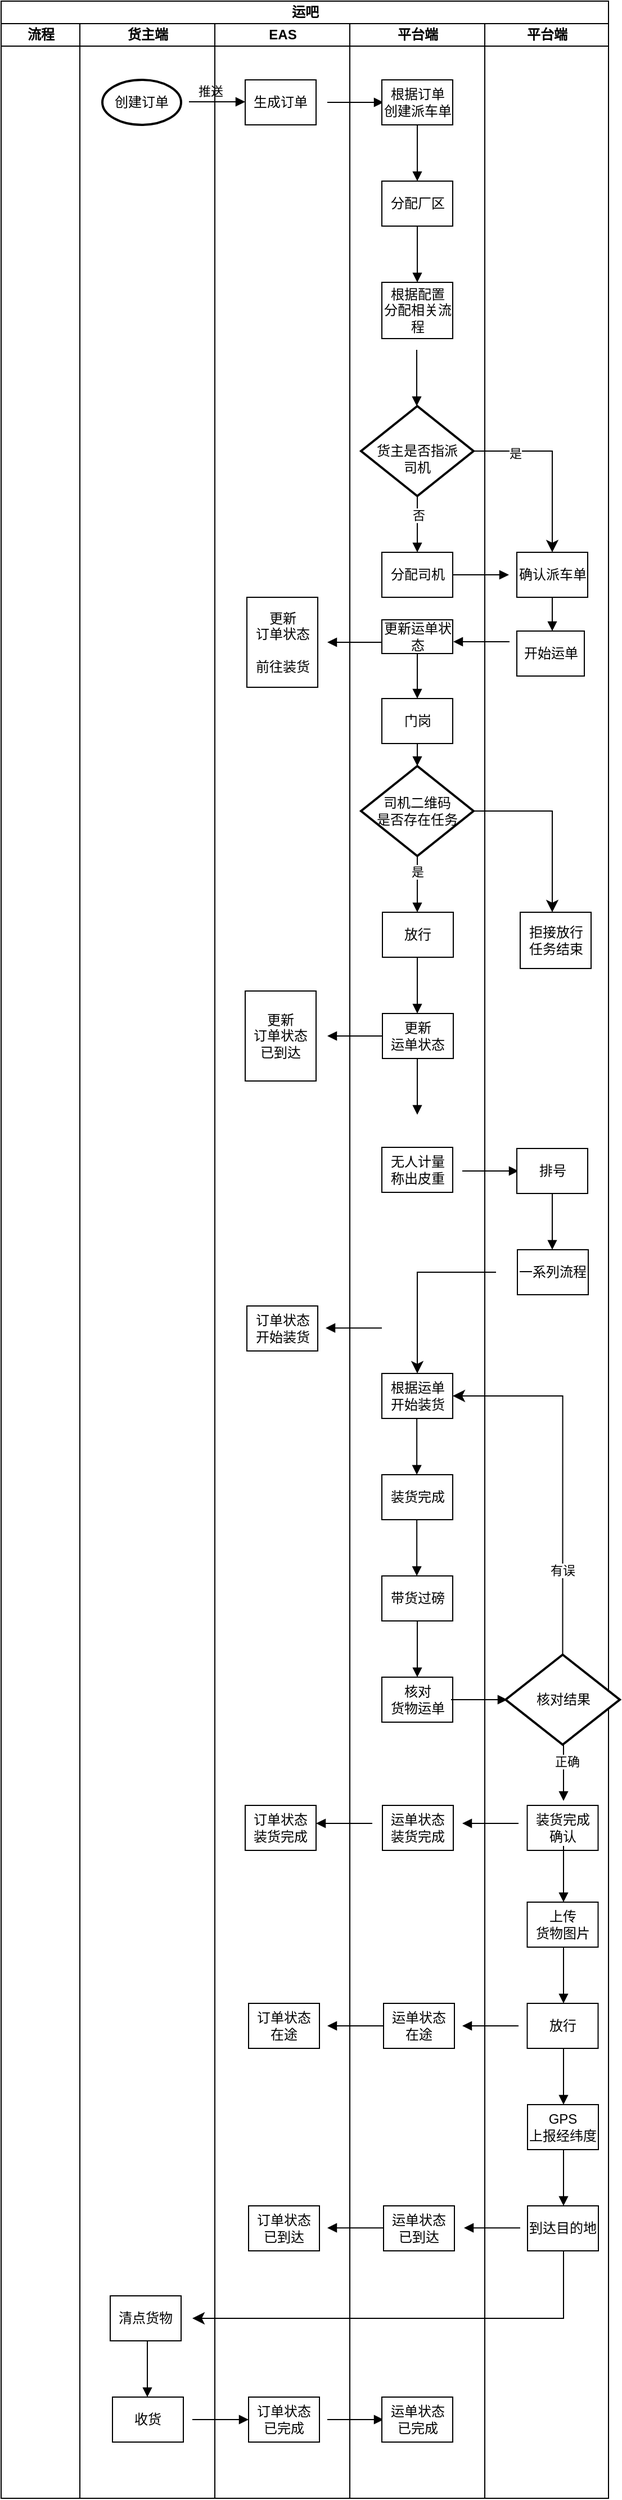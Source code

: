 <mxfile version="24.0.7" type="github">
  <diagram name="第 1 页" id="6Ek5gF5vfbowNyPaFsvs">
    <mxGraphModel dx="1249" dy="580" grid="1" gridSize="10" guides="1" tooltips="1" connect="1" arrows="1" fold="1" page="1" pageScale="1" pageWidth="827" pageHeight="1169" math="0" shadow="0">
      <root>
        <mxCell id="0" />
        <mxCell id="1" parent="0" />
        <mxCell id="_hP6UzmRf8JgqOq1aoif-5" value="运吧" style="swimlane;childLayout=stackLayout;resizeParent=1;resizeParentMax=0;startSize=20;html=1;movable=0;resizable=0;rotatable=0;deletable=0;editable=0;locked=1;connectable=0;" vertex="1" parent="1">
          <mxGeometry x="80" y="150" width="540" height="2220" as="geometry">
            <mxRectangle x="120" y="30" width="60" height="30" as="alternateBounds" />
          </mxGeometry>
        </mxCell>
        <mxCell id="_hP6UzmRf8JgqOq1aoif-16" value="流程" style="swimlane;startSize=20;html=1;" vertex="1" parent="_hP6UzmRf8JgqOq1aoif-5">
          <mxGeometry y="20" width="70" height="2200" as="geometry" />
        </mxCell>
        <mxCell id="_hP6UzmRf8JgqOq1aoif-6" value="货主端" style="swimlane;startSize=20;html=1;" vertex="1" parent="_hP6UzmRf8JgqOq1aoif-5">
          <mxGeometry x="70" y="20" width="120" height="2200" as="geometry" />
        </mxCell>
        <mxCell id="_hP6UzmRf8JgqOq1aoif-17" value="创建订单" style="strokeWidth=2;html=1;shape=mxgraph.flowchart.start_1;whiteSpace=wrap;" vertex="1" parent="_hP6UzmRf8JgqOq1aoif-6">
          <mxGeometry x="20" y="50" width="70" height="40" as="geometry" />
        </mxCell>
        <mxCell id="_hP6UzmRf8JgqOq1aoif-26" value="" style="html=1;verticalAlign=bottom;endArrow=block;curved=0;rounded=0;" edge="1" parent="_hP6UzmRf8JgqOq1aoif-6">
          <mxGeometry width="80" relative="1" as="geometry">
            <mxPoint x="97" y="69.5" as="sourcePoint" />
            <mxPoint x="147" y="69.5" as="targetPoint" />
          </mxGeometry>
        </mxCell>
        <mxCell id="_hP6UzmRf8JgqOq1aoif-27" value="推送" style="edgeLabel;html=1;align=center;verticalAlign=middle;resizable=0;points=[];" vertex="1" connectable="0" parent="_hP6UzmRf8JgqOq1aoif-26">
          <mxGeometry x="-0.251" y="10" relative="1" as="geometry">
            <mxPoint as="offset" />
          </mxGeometry>
        </mxCell>
        <mxCell id="_hP6UzmRf8JgqOq1aoif-393" value="清点货物" style="whiteSpace=wrap;html=1;" vertex="1" parent="_hP6UzmRf8JgqOq1aoif-6">
          <mxGeometry x="27" y="2020" width="63" height="40" as="geometry" />
        </mxCell>
        <mxCell id="_hP6UzmRf8JgqOq1aoif-394" value="" style="html=1;verticalAlign=bottom;endArrow=block;curved=0;rounded=0;" edge="1" parent="_hP6UzmRf8JgqOq1aoif-6">
          <mxGeometry width="80" relative="1" as="geometry">
            <mxPoint x="60" y="2060" as="sourcePoint" />
            <mxPoint x="60" y="2110" as="targetPoint" />
          </mxGeometry>
        </mxCell>
        <mxCell id="_hP6UzmRf8JgqOq1aoif-395" value="收货" style="whiteSpace=wrap;html=1;" vertex="1" parent="_hP6UzmRf8JgqOq1aoif-6">
          <mxGeometry x="29" y="2110" width="63" height="40" as="geometry" />
        </mxCell>
        <mxCell id="_hP6UzmRf8JgqOq1aoif-396" value="" style="html=1;verticalAlign=bottom;endArrow=block;curved=0;rounded=0;" edge="1" parent="_hP6UzmRf8JgqOq1aoif-6">
          <mxGeometry width="80" relative="1" as="geometry">
            <mxPoint x="100" y="2130" as="sourcePoint" />
            <mxPoint x="150" y="2130" as="targetPoint" />
          </mxGeometry>
        </mxCell>
        <mxCell id="_hP6UzmRf8JgqOq1aoif-7" value="EAS" style="swimlane;startSize=20;html=1;" vertex="1" parent="_hP6UzmRf8JgqOq1aoif-5">
          <mxGeometry x="190" y="20" width="120" height="2200" as="geometry" />
        </mxCell>
        <mxCell id="_hP6UzmRf8JgqOq1aoif-24" value="生成订单" style="whiteSpace=wrap;html=1;" vertex="1" parent="_hP6UzmRf8JgqOq1aoif-7">
          <mxGeometry x="27" y="50" width="63" height="40" as="geometry" />
        </mxCell>
        <mxCell id="_hP6UzmRf8JgqOq1aoif-28" value="" style="html=1;verticalAlign=bottom;endArrow=block;curved=0;rounded=0;" edge="1" parent="_hP6UzmRf8JgqOq1aoif-7">
          <mxGeometry width="80" relative="1" as="geometry">
            <mxPoint x="100" y="70" as="sourcePoint" />
            <mxPoint x="150" y="70" as="targetPoint" />
          </mxGeometry>
        </mxCell>
        <mxCell id="_hP6UzmRf8JgqOq1aoif-126" value="" style="html=1;verticalAlign=bottom;endArrow=block;curved=0;rounded=0;" edge="1" parent="_hP6UzmRf8JgqOq1aoif-7">
          <mxGeometry width="80" relative="1" as="geometry">
            <mxPoint x="150" y="550" as="sourcePoint" />
            <mxPoint x="100" y="550" as="targetPoint" />
          </mxGeometry>
        </mxCell>
        <mxCell id="_hP6UzmRf8JgqOq1aoif-127" value="更新&lt;div&gt;订单状态&lt;/div&gt;&lt;div&gt;&lt;br&gt;&lt;/div&gt;&lt;div&gt;前往装货&lt;/div&gt;" style="whiteSpace=wrap;html=1;" vertex="1" parent="_hP6UzmRf8JgqOq1aoif-7">
          <mxGeometry x="28.5" y="510" width="63" height="80" as="geometry" />
        </mxCell>
        <mxCell id="_hP6UzmRf8JgqOq1aoif-342" value="更新&lt;div&gt;订单状态&lt;/div&gt;&lt;div&gt;已到达&lt;/div&gt;" style="whiteSpace=wrap;html=1;" vertex="1" parent="_hP6UzmRf8JgqOq1aoif-7">
          <mxGeometry x="27" y="860" width="63" height="80" as="geometry" />
        </mxCell>
        <mxCell id="_hP6UzmRf8JgqOq1aoif-344" value="" style="html=1;verticalAlign=bottom;endArrow=block;curved=0;rounded=0;" edge="1" parent="_hP6UzmRf8JgqOq1aoif-7">
          <mxGeometry width="80" relative="1" as="geometry">
            <mxPoint x="150" y="900" as="sourcePoint" />
            <mxPoint x="100" y="900" as="targetPoint" />
          </mxGeometry>
        </mxCell>
        <mxCell id="_hP6UzmRf8JgqOq1aoif-346" value="订单状态&lt;div&gt;开始装货&lt;/div&gt;" style="whiteSpace=wrap;html=1;" vertex="1" parent="_hP6UzmRf8JgqOq1aoif-7">
          <mxGeometry x="28.5" y="1140" width="63" height="40" as="geometry" />
        </mxCell>
        <mxCell id="_hP6UzmRf8JgqOq1aoif-351" value="订单状态&lt;div&gt;装货完成&lt;/div&gt;" style="whiteSpace=wrap;html=1;" vertex="1" parent="_hP6UzmRf8JgqOq1aoif-7">
          <mxGeometry x="27" y="1584" width="63" height="40" as="geometry" />
        </mxCell>
        <mxCell id="_hP6UzmRf8JgqOq1aoif-374" value="" style="html=1;verticalAlign=bottom;endArrow=block;curved=0;rounded=0;" edge="1" parent="_hP6UzmRf8JgqOq1aoif-7">
          <mxGeometry width="80" relative="1" as="geometry">
            <mxPoint x="140" y="1600" as="sourcePoint" />
            <mxPoint x="90" y="1600" as="targetPoint" />
          </mxGeometry>
        </mxCell>
        <mxCell id="_hP6UzmRf8JgqOq1aoif-381" value="" style="html=1;verticalAlign=bottom;endArrow=block;curved=0;rounded=0;" edge="1" parent="_hP6UzmRf8JgqOq1aoif-7">
          <mxGeometry width="80" relative="1" as="geometry">
            <mxPoint x="150" y="1780" as="sourcePoint" />
            <mxPoint x="100" y="1780" as="targetPoint" />
          </mxGeometry>
        </mxCell>
        <mxCell id="_hP6UzmRf8JgqOq1aoif-382" value="订单&lt;span style=&quot;background-color: initial;&quot;&gt;状态&lt;/span&gt;&lt;div&gt;&lt;span style=&quot;background-color: initial;&quot;&gt;在途&lt;/span&gt;&lt;/div&gt;" style="whiteSpace=wrap;html=1;" vertex="1" parent="_hP6UzmRf8JgqOq1aoif-7">
          <mxGeometry x="30" y="1760" width="63" height="40" as="geometry" />
        </mxCell>
        <mxCell id="_hP6UzmRf8JgqOq1aoif-391" value="订单&lt;span style=&quot;background-color: initial;&quot;&gt;状态&lt;/span&gt;&lt;div&gt;已到达&lt;/div&gt;" style="whiteSpace=wrap;html=1;" vertex="1" parent="_hP6UzmRf8JgqOq1aoif-7">
          <mxGeometry x="30" y="1940" width="63" height="40" as="geometry" />
        </mxCell>
        <mxCell id="_hP6UzmRf8JgqOq1aoif-397" value="订单&lt;span style=&quot;background-color: initial;&quot;&gt;状态&lt;/span&gt;&lt;div&gt;已完成&lt;/div&gt;" style="whiteSpace=wrap;html=1;" vertex="1" parent="_hP6UzmRf8JgqOq1aoif-7">
          <mxGeometry x="30" y="2110" width="63" height="40" as="geometry" />
        </mxCell>
        <mxCell id="_hP6UzmRf8JgqOq1aoif-399" value="" style="html=1;verticalAlign=bottom;endArrow=block;curved=0;rounded=0;" edge="1" parent="_hP6UzmRf8JgqOq1aoif-7">
          <mxGeometry width="80" relative="1" as="geometry">
            <mxPoint x="100" y="2130" as="sourcePoint" />
            <mxPoint x="150" y="2130" as="targetPoint" />
          </mxGeometry>
        </mxCell>
        <mxCell id="_hP6UzmRf8JgqOq1aoif-8" value="平台端" style="swimlane;startSize=20;html=1;" vertex="1" parent="_hP6UzmRf8JgqOq1aoif-5">
          <mxGeometry x="310" y="20" width="120" height="2200" as="geometry" />
        </mxCell>
        <mxCell id="_hP6UzmRf8JgqOq1aoif-29" value="分配厂区" style="whiteSpace=wrap;html=1;" vertex="1" parent="_hP6UzmRf8JgqOq1aoif-8">
          <mxGeometry x="28.5" y="140" width="63" height="40" as="geometry" />
        </mxCell>
        <mxCell id="_hP6UzmRf8JgqOq1aoif-34" value="" style="html=1;verticalAlign=bottom;endArrow=block;curved=0;rounded=0;" edge="1" parent="_hP6UzmRf8JgqOq1aoif-8">
          <mxGeometry width="80" relative="1" as="geometry">
            <mxPoint x="60" y="180" as="sourcePoint" />
            <mxPoint x="60" y="230" as="targetPoint" />
          </mxGeometry>
        </mxCell>
        <mxCell id="_hP6UzmRf8JgqOq1aoif-36" value="" style="html=1;verticalAlign=bottom;endArrow=block;curved=0;rounded=0;" edge="1" parent="_hP6UzmRf8JgqOq1aoif-8">
          <mxGeometry width="80" relative="1" as="geometry">
            <mxPoint x="59.5" y="290" as="sourcePoint" />
            <mxPoint x="59.5" y="340" as="targetPoint" />
          </mxGeometry>
        </mxCell>
        <mxCell id="_hP6UzmRf8JgqOq1aoif-37" value="&lt;div&gt;根据配置&lt;/div&gt;分配相关流程" style="whiteSpace=wrap;html=1;" vertex="1" parent="_hP6UzmRf8JgqOq1aoif-8">
          <mxGeometry x="28.5" y="230" width="63" height="50" as="geometry" />
        </mxCell>
        <mxCell id="_hP6UzmRf8JgqOq1aoif-44" value="根据订单&lt;div&gt;创建派车单&lt;/div&gt;" style="whiteSpace=wrap;html=1;" vertex="1" parent="_hP6UzmRf8JgqOq1aoif-8">
          <mxGeometry x="28.5" y="50" width="63" height="40" as="geometry" />
        </mxCell>
        <mxCell id="_hP6UzmRf8JgqOq1aoif-45" value="" style="html=1;verticalAlign=bottom;endArrow=block;curved=0;rounded=0;" edge="1" parent="_hP6UzmRf8JgqOq1aoif-8">
          <mxGeometry width="80" relative="1" as="geometry">
            <mxPoint x="60" y="90" as="sourcePoint" />
            <mxPoint x="60" y="140" as="targetPoint" />
          </mxGeometry>
        </mxCell>
        <mxCell id="_hP6UzmRf8JgqOq1aoif-35" value="分配司机" style="whiteSpace=wrap;html=1;" vertex="1" parent="_hP6UzmRf8JgqOq1aoif-8">
          <mxGeometry x="28.5" y="470" width="63" height="40" as="geometry" />
        </mxCell>
        <mxCell id="_hP6UzmRf8JgqOq1aoif-50" value="&lt;div&gt;&lt;br&gt;&lt;/div&gt;货主是否指派&lt;div&gt;司机&lt;/div&gt;" style="strokeWidth=2;html=1;shape=mxgraph.flowchart.decision;whiteSpace=wrap;" vertex="1" parent="_hP6UzmRf8JgqOq1aoif-8">
          <mxGeometry x="10" y="340" width="100" height="80" as="geometry" />
        </mxCell>
        <mxCell id="_hP6UzmRf8JgqOq1aoif-54" value="" style="html=1;verticalAlign=bottom;endArrow=block;curved=0;rounded=0;" edge="1" parent="_hP6UzmRf8JgqOq1aoif-8">
          <mxGeometry width="80" relative="1" as="geometry">
            <mxPoint x="60" y="420" as="sourcePoint" />
            <mxPoint x="60" y="470" as="targetPoint" />
          </mxGeometry>
        </mxCell>
        <mxCell id="_hP6UzmRf8JgqOq1aoif-57" value="否" style="edgeLabel;html=1;align=center;verticalAlign=middle;resizable=0;points=[];" vertex="1" connectable="0" parent="_hP6UzmRf8JgqOq1aoif-54">
          <mxGeometry x="-0.349" y="1" relative="1" as="geometry">
            <mxPoint as="offset" />
          </mxGeometry>
        </mxCell>
        <mxCell id="_hP6UzmRf8JgqOq1aoif-66" value="" style="html=1;verticalAlign=bottom;endArrow=block;curved=0;rounded=0;" edge="1" parent="_hP6UzmRf8JgqOq1aoif-8" source="_hP6UzmRf8JgqOq1aoif-35">
          <mxGeometry width="80" relative="1" as="geometry">
            <mxPoint x="-338.5" y="390" as="sourcePoint" />
            <mxPoint x="141.5" y="490" as="targetPoint" />
          </mxGeometry>
        </mxCell>
        <mxCell id="_hP6UzmRf8JgqOq1aoif-88" value="门岗" style="whiteSpace=wrap;html=1;" vertex="1" parent="_hP6UzmRf8JgqOq1aoif-8">
          <mxGeometry x="28.5" y="600" width="63" height="40" as="geometry" />
        </mxCell>
        <mxCell id="_hP6UzmRf8JgqOq1aoif-90" value="&lt;div&gt;司机&lt;span style=&quot;background-color: initial;&quot;&gt;二维码&lt;/span&gt;&lt;/div&gt;&lt;div&gt;是否存在任务&lt;/div&gt;" style="strokeWidth=2;html=1;shape=mxgraph.flowchart.decision;whiteSpace=wrap;" vertex="1" parent="_hP6UzmRf8JgqOq1aoif-8">
          <mxGeometry x="10" y="660" width="100" height="80" as="geometry" />
        </mxCell>
        <mxCell id="_hP6UzmRf8JgqOq1aoif-91" value="" style="html=1;verticalAlign=bottom;endArrow=block;curved=0;rounded=0;" edge="1" parent="_hP6UzmRf8JgqOq1aoif-8">
          <mxGeometry width="80" relative="1" as="geometry">
            <mxPoint x="60" y="640" as="sourcePoint" />
            <mxPoint x="60" y="660" as="targetPoint" />
          </mxGeometry>
        </mxCell>
        <mxCell id="_hP6UzmRf8JgqOq1aoif-96" value="" style="edgeStyle=segmentEdgeStyle;endArrow=classic;html=1;curved=0;rounded=0;endSize=8;startSize=8;entryX=0.5;entryY=0;entryDx=0;entryDy=0;" edge="1" parent="_hP6UzmRf8JgqOq1aoif-8">
          <mxGeometry width="50" height="50" relative="1" as="geometry">
            <mxPoint x="110" y="700" as="sourcePoint" />
            <mxPoint x="180" y="790" as="targetPoint" />
          </mxGeometry>
        </mxCell>
        <mxCell id="_hP6UzmRf8JgqOq1aoif-108" value="" style="html=1;verticalAlign=bottom;endArrow=block;curved=0;rounded=0;" edge="1" parent="_hP6UzmRf8JgqOq1aoif-8">
          <mxGeometry width="80" relative="1" as="geometry">
            <mxPoint x="60" y="740" as="sourcePoint" />
            <mxPoint x="60" y="790" as="targetPoint" />
          </mxGeometry>
        </mxCell>
        <mxCell id="_hP6UzmRf8JgqOq1aoif-111" value="是" style="edgeLabel;html=1;align=center;verticalAlign=middle;resizable=0;points=[];" vertex="1" connectable="0" parent="_hP6UzmRf8JgqOq1aoif-108">
          <mxGeometry x="-0.432" relative="1" as="geometry">
            <mxPoint as="offset" />
          </mxGeometry>
        </mxCell>
        <mxCell id="_hP6UzmRf8JgqOq1aoif-101" value="无人计量&lt;div&gt;称出皮重&lt;/div&gt;" style="whiteSpace=wrap;html=1;" vertex="1" parent="_hP6UzmRf8JgqOq1aoif-8">
          <mxGeometry x="28.5" y="999" width="63" height="40" as="geometry" />
        </mxCell>
        <mxCell id="_hP6UzmRf8JgqOq1aoif-112" value="放行" style="whiteSpace=wrap;html=1;" vertex="1" parent="_hP6UzmRf8JgqOq1aoif-8">
          <mxGeometry x="29" y="790" width="63" height="40" as="geometry" />
        </mxCell>
        <mxCell id="_hP6UzmRf8JgqOq1aoif-113" value="" style="html=1;verticalAlign=bottom;endArrow=block;curved=0;rounded=0;" edge="1" parent="_hP6UzmRf8JgqOq1aoif-8">
          <mxGeometry width="80" relative="1" as="geometry">
            <mxPoint x="60" y="830" as="sourcePoint" />
            <mxPoint x="60" y="880" as="targetPoint" />
          </mxGeometry>
        </mxCell>
        <mxCell id="_hP6UzmRf8JgqOq1aoif-123" value="更新运单状态" style="whiteSpace=wrap;html=1;" vertex="1" parent="_hP6UzmRf8JgqOq1aoif-8">
          <mxGeometry x="28.5" y="530" width="63" height="30" as="geometry" />
        </mxCell>
        <mxCell id="_hP6UzmRf8JgqOq1aoif-109" value="" style="html=1;verticalAlign=bottom;endArrow=block;curved=0;rounded=0;" edge="1" parent="_hP6UzmRf8JgqOq1aoif-8">
          <mxGeometry width="80" relative="1" as="geometry">
            <mxPoint x="142" y="549.5" as="sourcePoint" />
            <mxPoint x="92" y="549.5" as="targetPoint" />
          </mxGeometry>
        </mxCell>
        <mxCell id="_hP6UzmRf8JgqOq1aoif-125" value="" style="html=1;verticalAlign=bottom;endArrow=block;curved=0;rounded=0;exitX=0.5;exitY=1;exitDx=0;exitDy=0;entryX=0.5;entryY=0;entryDx=0;entryDy=0;" edge="1" parent="_hP6UzmRf8JgqOq1aoif-8" source="_hP6UzmRf8JgqOq1aoif-123" target="_hP6UzmRf8JgqOq1aoif-88">
          <mxGeometry width="80" relative="1" as="geometry">
            <mxPoint x="-80" y="550" as="sourcePoint" />
            <mxPoint x="-80" y="580" as="targetPoint" />
          </mxGeometry>
        </mxCell>
        <mxCell id="_hP6UzmRf8JgqOq1aoif-317" value="根据运单&lt;div&gt;开始装货&lt;/div&gt;" style="whiteSpace=wrap;html=1;" vertex="1" parent="_hP6UzmRf8JgqOq1aoif-8">
          <mxGeometry x="28.5" y="1200" width="63" height="40" as="geometry" />
        </mxCell>
        <mxCell id="_hP6UzmRf8JgqOq1aoif-335" value="装货完成" style="whiteSpace=wrap;html=1;" vertex="1" parent="_hP6UzmRf8JgqOq1aoif-8">
          <mxGeometry x="28.5" y="1290" width="63" height="40" as="geometry" />
        </mxCell>
        <mxCell id="_hP6UzmRf8JgqOq1aoif-343" value="更新&lt;div&gt;运单状态&lt;/div&gt;" style="whiteSpace=wrap;html=1;" vertex="1" parent="_hP6UzmRf8JgqOq1aoif-8">
          <mxGeometry x="29" y="880" width="63" height="40" as="geometry" />
        </mxCell>
        <mxCell id="_hP6UzmRf8JgqOq1aoif-347" value="" style="html=1;verticalAlign=bottom;endArrow=block;curved=0;rounded=0;" edge="1" parent="_hP6UzmRf8JgqOq1aoif-8">
          <mxGeometry width="80" relative="1" as="geometry">
            <mxPoint x="60" y="920" as="sourcePoint" />
            <mxPoint x="60" y="970" as="targetPoint" />
          </mxGeometry>
        </mxCell>
        <mxCell id="_hP6UzmRf8JgqOq1aoif-349" value="" style="html=1;verticalAlign=bottom;endArrow=block;curved=0;rounded=0;" edge="1" parent="_hP6UzmRf8JgqOq1aoif-8">
          <mxGeometry width="80" relative="1" as="geometry">
            <mxPoint x="100" y="1020" as="sourcePoint" />
            <mxPoint x="150" y="1020" as="targetPoint" />
          </mxGeometry>
        </mxCell>
        <mxCell id="_hP6UzmRf8JgqOq1aoif-355" value="带货过磅" style="whiteSpace=wrap;html=1;" vertex="1" parent="_hP6UzmRf8JgqOq1aoif-8">
          <mxGeometry x="28.5" y="1380" width="63" height="40" as="geometry" />
        </mxCell>
        <mxCell id="_hP6UzmRf8JgqOq1aoif-357" value="" style="html=1;verticalAlign=bottom;endArrow=block;curved=0;rounded=0;" edge="1" parent="_hP6UzmRf8JgqOq1aoif-8">
          <mxGeometry width="80" relative="1" as="geometry">
            <mxPoint x="59.58" y="1330" as="sourcePoint" />
            <mxPoint x="59.58" y="1380" as="targetPoint" />
          </mxGeometry>
        </mxCell>
        <mxCell id="_hP6UzmRf8JgqOq1aoif-339" value="核对&lt;div&gt;货物运单&lt;/div&gt;" style="whiteSpace=wrap;html=1;" vertex="1" parent="_hP6UzmRf8JgqOq1aoif-8">
          <mxGeometry x="28.5" y="1470" width="63" height="40" as="geometry" />
        </mxCell>
        <mxCell id="_hP6UzmRf8JgqOq1aoif-345" value="" style="html=1;verticalAlign=bottom;endArrow=block;curved=0;rounded=0;" edge="1" parent="_hP6UzmRf8JgqOq1aoif-8">
          <mxGeometry width="80" relative="1" as="geometry">
            <mxPoint x="28.5" y="1159.58" as="sourcePoint" />
            <mxPoint x="-21.5" y="1159.58" as="targetPoint" />
          </mxGeometry>
        </mxCell>
        <mxCell id="_hP6UzmRf8JgqOq1aoif-359" value="" style="edgeStyle=segmentEdgeStyle;endArrow=classic;html=1;curved=0;rounded=0;endSize=8;startSize=8;entryX=0.5;entryY=0;entryDx=0;entryDy=0;" edge="1" parent="_hP6UzmRf8JgqOq1aoif-8">
          <mxGeometry width="50" height="50" relative="1" as="geometry">
            <mxPoint x="130" y="1110" as="sourcePoint" />
            <mxPoint x="60" y="1200" as="targetPoint" />
          </mxGeometry>
        </mxCell>
        <mxCell id="_hP6UzmRf8JgqOq1aoif-353" value="" style="html=1;verticalAlign=bottom;endArrow=block;curved=0;rounded=0;" edge="1" parent="_hP6UzmRf8JgqOq1aoif-8">
          <mxGeometry width="80" relative="1" as="geometry">
            <mxPoint x="59.58" y="1240" as="sourcePoint" />
            <mxPoint x="59.58" y="1290" as="targetPoint" />
          </mxGeometry>
        </mxCell>
        <mxCell id="_hP6UzmRf8JgqOq1aoif-360" value="" style="html=1;verticalAlign=bottom;endArrow=block;curved=0;rounded=0;" edge="1" parent="_hP6UzmRf8JgqOq1aoif-8">
          <mxGeometry width="80" relative="1" as="geometry">
            <mxPoint x="60" y="1420" as="sourcePoint" />
            <mxPoint x="60" y="1470" as="targetPoint" />
          </mxGeometry>
        </mxCell>
        <mxCell id="_hP6UzmRf8JgqOq1aoif-364" value="" style="html=1;verticalAlign=bottom;endArrow=block;curved=0;rounded=0;" edge="1" parent="_hP6UzmRf8JgqOq1aoif-8">
          <mxGeometry width="80" relative="1" as="geometry">
            <mxPoint x="90" y="1490" as="sourcePoint" />
            <mxPoint x="140" y="1490" as="targetPoint" />
          </mxGeometry>
        </mxCell>
        <mxCell id="_hP6UzmRf8JgqOq1aoif-372" value="运单状态&lt;div&gt;装货完成&lt;/div&gt;" style="whiteSpace=wrap;html=1;" vertex="1" parent="_hP6UzmRf8JgqOq1aoif-8">
          <mxGeometry x="29" y="1584" width="63" height="40" as="geometry" />
        </mxCell>
        <mxCell id="_hP6UzmRf8JgqOq1aoif-376" value="" style="html=1;verticalAlign=bottom;endArrow=block;curved=0;rounded=0;" edge="1" parent="_hP6UzmRf8JgqOq1aoif-8">
          <mxGeometry width="80" relative="1" as="geometry">
            <mxPoint x="150" y="1600" as="sourcePoint" />
            <mxPoint x="100" y="1600" as="targetPoint" />
          </mxGeometry>
        </mxCell>
        <mxCell id="_hP6UzmRf8JgqOq1aoif-379" value="运单&lt;span style=&quot;background-color: initial;&quot;&gt;状态&lt;/span&gt;&lt;div&gt;&lt;span style=&quot;background-color: initial;&quot;&gt;在途&lt;/span&gt;&lt;/div&gt;" style="whiteSpace=wrap;html=1;" vertex="1" parent="_hP6UzmRf8JgqOq1aoif-8">
          <mxGeometry x="30" y="1760" width="63" height="40" as="geometry" />
        </mxCell>
        <mxCell id="_hP6UzmRf8JgqOq1aoif-380" value="" style="html=1;verticalAlign=bottom;endArrow=block;curved=0;rounded=0;" edge="1" parent="_hP6UzmRf8JgqOq1aoif-8">
          <mxGeometry width="80" relative="1" as="geometry">
            <mxPoint x="150" y="1780" as="sourcePoint" />
            <mxPoint x="100" y="1780" as="targetPoint" />
          </mxGeometry>
        </mxCell>
        <mxCell id="_hP6UzmRf8JgqOq1aoif-389" value="运单&lt;span style=&quot;background-color: initial;&quot;&gt;状态&lt;/span&gt;&lt;div&gt;已到达&lt;/div&gt;" style="whiteSpace=wrap;html=1;" vertex="1" parent="_hP6UzmRf8JgqOq1aoif-8">
          <mxGeometry x="30" y="1940" width="63" height="40" as="geometry" />
        </mxCell>
        <mxCell id="_hP6UzmRf8JgqOq1aoif-390" value="" style="html=1;verticalAlign=bottom;endArrow=block;curved=0;rounded=0;" edge="1" parent="_hP6UzmRf8JgqOq1aoif-8">
          <mxGeometry width="80" relative="1" as="geometry">
            <mxPoint x="30" y="1959.58" as="sourcePoint" />
            <mxPoint x="-20" y="1959.58" as="targetPoint" />
          </mxGeometry>
        </mxCell>
        <mxCell id="_hP6UzmRf8JgqOq1aoif-392" value="" style="edgeStyle=segmentEdgeStyle;endArrow=classic;html=1;curved=0;rounded=0;endSize=8;startSize=8;" edge="1" parent="_hP6UzmRf8JgqOq1aoif-8">
          <mxGeometry width="50" height="50" relative="1" as="geometry">
            <mxPoint x="190" y="1980" as="sourcePoint" />
            <mxPoint x="-140" y="2040" as="targetPoint" />
            <Array as="points">
              <mxPoint x="190" y="2040" />
            </Array>
          </mxGeometry>
        </mxCell>
        <mxCell id="_hP6UzmRf8JgqOq1aoif-398" value="运单&lt;span style=&quot;background-color: initial;&quot;&gt;状态&lt;/span&gt;&lt;div&gt;已完成&lt;/div&gt;" style="whiteSpace=wrap;html=1;" vertex="1" parent="_hP6UzmRf8JgqOq1aoif-8">
          <mxGeometry x="28.5" y="2110" width="63" height="40" as="geometry" />
        </mxCell>
        <mxCell id="_hP6UzmRf8JgqOq1aoif-230" value="平台端" style="swimlane;startSize=20;html=1;" vertex="1" parent="_hP6UzmRf8JgqOq1aoif-5">
          <mxGeometry x="430" y="20" width="110" height="2200" as="geometry" />
        </mxCell>
        <mxCell id="_hP6UzmRf8JgqOq1aoif-306" value="确认派车单" style="whiteSpace=wrap;html=1;" vertex="1" parent="_hP6UzmRf8JgqOq1aoif-230">
          <mxGeometry x="28.5" y="470" width="63" height="40" as="geometry" />
        </mxCell>
        <mxCell id="_hP6UzmRf8JgqOq1aoif-307" value="开始运单" style="whiteSpace=wrap;html=1;" vertex="1" parent="_hP6UzmRf8JgqOq1aoif-230">
          <mxGeometry x="28.5" y="540" width="60" height="40" as="geometry" />
        </mxCell>
        <mxCell id="_hP6UzmRf8JgqOq1aoif-308" value="" style="edgeStyle=segmentEdgeStyle;endArrow=classic;html=1;curved=0;rounded=0;endSize=8;startSize=8;entryX=0.5;entryY=0;entryDx=0;entryDy=0;" edge="1" parent="_hP6UzmRf8JgqOq1aoif-230" target="_hP6UzmRf8JgqOq1aoif-306">
          <mxGeometry width="50" height="50" relative="1" as="geometry">
            <mxPoint x="-10" y="380" as="sourcePoint" />
            <mxPoint x="60.5" y="440" as="targetPoint" />
          </mxGeometry>
        </mxCell>
        <mxCell id="_hP6UzmRf8JgqOq1aoif-309" value="是" style="edgeLabel;html=1;align=center;verticalAlign=middle;resizable=0;points=[];" vertex="1" connectable="0" parent="_hP6UzmRf8JgqOq1aoif-308">
          <mxGeometry x="-0.546" y="-2" relative="1" as="geometry">
            <mxPoint as="offset" />
          </mxGeometry>
        </mxCell>
        <mxCell id="_hP6UzmRf8JgqOq1aoif-310" value="" style="html=1;verticalAlign=bottom;endArrow=block;curved=0;rounded=0;" edge="1" parent="_hP6UzmRf8JgqOq1aoif-230">
          <mxGeometry width="80" relative="1" as="geometry">
            <mxPoint x="60" y="510" as="sourcePoint" />
            <mxPoint x="60" y="540" as="targetPoint" />
          </mxGeometry>
        </mxCell>
        <mxCell id="_hP6UzmRf8JgqOq1aoif-311" value="拒接放行&lt;div&gt;任务结束&lt;/div&gt;" style="whiteSpace=wrap;html=1;" vertex="1" parent="_hP6UzmRf8JgqOq1aoif-230">
          <mxGeometry x="31.5" y="790" width="63" height="50" as="geometry" />
        </mxCell>
        <mxCell id="_hP6UzmRf8JgqOq1aoif-312" value="排号" style="whiteSpace=wrap;html=1;" vertex="1" parent="_hP6UzmRf8JgqOq1aoif-230">
          <mxGeometry x="28.5" y="1000" width="63" height="40" as="geometry" />
        </mxCell>
        <mxCell id="_hP6UzmRf8JgqOq1aoif-314" value="" style="html=1;verticalAlign=bottom;endArrow=block;curved=0;rounded=0;" edge="1" parent="_hP6UzmRf8JgqOq1aoif-230">
          <mxGeometry width="80" relative="1" as="geometry">
            <mxPoint x="60" y="1040" as="sourcePoint" />
            <mxPoint x="60" y="1090" as="targetPoint" />
          </mxGeometry>
        </mxCell>
        <mxCell id="_hP6UzmRf8JgqOq1aoif-315" value="一系列流程" style="whiteSpace=wrap;html=1;" vertex="1" parent="_hP6UzmRf8JgqOq1aoif-230">
          <mxGeometry x="29" y="1090" width="63" height="40" as="geometry" />
        </mxCell>
        <mxCell id="_hP6UzmRf8JgqOq1aoif-361" value="核对结果" style="strokeWidth=2;html=1;shape=mxgraph.flowchart.decision;whiteSpace=wrap;" vertex="1" parent="_hP6UzmRf8JgqOq1aoif-230">
          <mxGeometry x="18.5" y="1450" width="101.5" height="80" as="geometry" />
        </mxCell>
        <mxCell id="_hP6UzmRf8JgqOq1aoif-367" value="" style="html=1;verticalAlign=bottom;endArrow=block;curved=0;rounded=0;" edge="1" parent="_hP6UzmRf8JgqOq1aoif-230">
          <mxGeometry width="80" relative="1" as="geometry">
            <mxPoint x="70" y="1530" as="sourcePoint" />
            <mxPoint x="70" y="1580" as="targetPoint" />
          </mxGeometry>
        </mxCell>
        <mxCell id="_hP6UzmRf8JgqOq1aoif-369" value="正确" style="edgeLabel;html=1;align=center;verticalAlign=middle;resizable=0;points=[];" vertex="1" connectable="0" parent="_hP6UzmRf8JgqOq1aoif-367">
          <mxGeometry x="-0.409" y="3" relative="1" as="geometry">
            <mxPoint as="offset" />
          </mxGeometry>
        </mxCell>
        <mxCell id="_hP6UzmRf8JgqOq1aoif-332" value="装货完成&lt;div&gt;确认&lt;/div&gt;" style="whiteSpace=wrap;html=1;" vertex="1" parent="_hP6UzmRf8JgqOq1aoif-230">
          <mxGeometry x="37.75" y="1584" width="63" height="40" as="geometry" />
        </mxCell>
        <mxCell id="_hP6UzmRf8JgqOq1aoif-370" value="" style="html=1;verticalAlign=bottom;endArrow=block;curved=0;rounded=0;" edge="1" parent="_hP6UzmRf8JgqOq1aoif-230">
          <mxGeometry width="80" relative="1" as="geometry">
            <mxPoint x="70" y="1620" as="sourcePoint" />
            <mxPoint x="70" y="1670" as="targetPoint" />
          </mxGeometry>
        </mxCell>
        <mxCell id="_hP6UzmRf8JgqOq1aoif-338" value="上传&lt;div&gt;货物图片&lt;/div&gt;" style="whiteSpace=wrap;html=1;" vertex="1" parent="_hP6UzmRf8JgqOq1aoif-230">
          <mxGeometry x="37.75" y="1670" width="63" height="40" as="geometry" />
        </mxCell>
        <mxCell id="_hP6UzmRf8JgqOq1aoif-377" value="放行" style="whiteSpace=wrap;html=1;" vertex="1" parent="_hP6UzmRf8JgqOq1aoif-230">
          <mxGeometry x="37.75" y="1760" width="63" height="40" as="geometry" />
        </mxCell>
        <mxCell id="_hP6UzmRf8JgqOq1aoif-378" value="" style="html=1;verticalAlign=bottom;endArrow=block;curved=0;rounded=0;" edge="1" parent="_hP6UzmRf8JgqOq1aoif-230">
          <mxGeometry width="80" relative="1" as="geometry">
            <mxPoint x="70" y="1710" as="sourcePoint" />
            <mxPoint x="70" y="1760" as="targetPoint" />
          </mxGeometry>
        </mxCell>
        <mxCell id="_hP6UzmRf8JgqOq1aoif-383" value="" style="html=1;verticalAlign=bottom;endArrow=block;curved=0;rounded=0;" edge="1" parent="_hP6UzmRf8JgqOq1aoif-230">
          <mxGeometry width="80" relative="1" as="geometry">
            <mxPoint x="70" y="1800" as="sourcePoint" />
            <mxPoint x="70" y="1850" as="targetPoint" />
          </mxGeometry>
        </mxCell>
        <mxCell id="_hP6UzmRf8JgqOq1aoif-384" value="GPS&lt;div&gt;上报经纬度&lt;/div&gt;" style="whiteSpace=wrap;html=1;" vertex="1" parent="_hP6UzmRf8JgqOq1aoif-230">
          <mxGeometry x="38" y="1850" width="63" height="40" as="geometry" />
        </mxCell>
        <mxCell id="_hP6UzmRf8JgqOq1aoif-385" value="" style="html=1;verticalAlign=bottom;endArrow=block;curved=0;rounded=0;" edge="1" parent="_hP6UzmRf8JgqOq1aoif-230">
          <mxGeometry width="80" relative="1" as="geometry">
            <mxPoint x="70" y="1890" as="sourcePoint" />
            <mxPoint x="70" y="1940" as="targetPoint" />
          </mxGeometry>
        </mxCell>
        <mxCell id="_hP6UzmRf8JgqOq1aoif-386" value="到达目的地" style="whiteSpace=wrap;html=1;" vertex="1" parent="_hP6UzmRf8JgqOq1aoif-230">
          <mxGeometry x="38" y="1940" width="63" height="40" as="geometry" />
        </mxCell>
        <mxCell id="_hP6UzmRf8JgqOq1aoif-388" value="" style="html=1;verticalAlign=bottom;endArrow=block;curved=0;rounded=0;" edge="1" parent="_hP6UzmRf8JgqOq1aoif-230">
          <mxGeometry width="80" relative="1" as="geometry">
            <mxPoint x="31.5" y="1959.58" as="sourcePoint" />
            <mxPoint x="-18.5" y="1959.58" as="targetPoint" />
          </mxGeometry>
        </mxCell>
        <mxCell id="_hP6UzmRf8JgqOq1aoif-363" value="" style="edgeStyle=segmentEdgeStyle;endArrow=classic;html=1;curved=0;rounded=0;endSize=8;startSize=8;exitX=0.5;exitY=0;exitDx=0;exitDy=0;exitPerimeter=0;entryX=1;entryY=0.5;entryDx=0;entryDy=0;" edge="1" parent="_hP6UzmRf8JgqOq1aoif-5" source="_hP6UzmRf8JgqOq1aoif-361" target="_hP6UzmRf8JgqOq1aoif-317">
          <mxGeometry width="50" height="50" relative="1" as="geometry">
            <mxPoint x="560" y="1390" as="sourcePoint" />
            <mxPoint x="490" y="1230" as="targetPoint" />
            <Array as="points">
              <mxPoint x="499" y="1240" />
            </Array>
          </mxGeometry>
        </mxCell>
        <mxCell id="_hP6UzmRf8JgqOq1aoif-365" value="有误" style="edgeLabel;html=1;align=center;verticalAlign=middle;resizable=0;points=[];" vertex="1" connectable="0" parent="_hP6UzmRf8JgqOq1aoif-363">
          <mxGeometry x="-0.541" y="1" relative="1" as="geometry">
            <mxPoint as="offset" />
          </mxGeometry>
        </mxCell>
      </root>
    </mxGraphModel>
  </diagram>
</mxfile>
